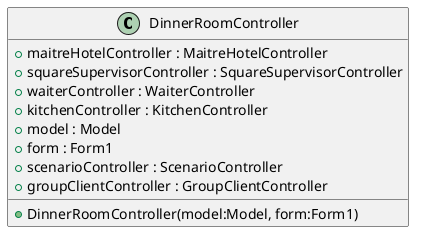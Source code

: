 @startuml
class DinnerRoomController {
    + maitreHotelController : MaitreHotelController
    + squareSupervisorController : SquareSupervisorController
    + waiterController : WaiterController
    + kitchenController : KitchenController
    + model : Model
    + form : Form1
    + scenarioController : ScenarioController
    + groupClientController : GroupClientController
    + DinnerRoomController(model:Model, form:Form1)
}
@enduml
